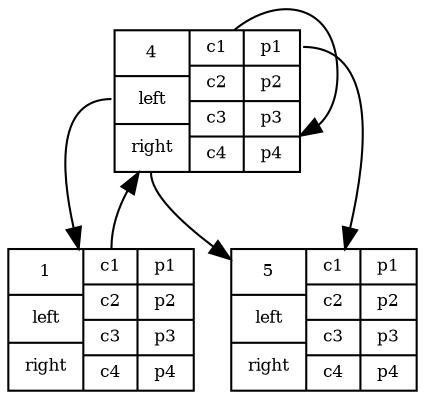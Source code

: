digraph G {
	node [shape=record,fontsize=8];
	n4 [shape=record,label="{<id>4|<l>left|<r>right}|{<c1>c1|c2|c3|c4}|{<p1>p1|p2|p3|p4}",pos="0,0!"];
	n1 [shape=record,label="{<id>1|<l>left|right}|{<c1>c1|c2|c3|c4}|{p1|p2|p3|p4}",pos="0,1!"];
	n5 [shape=record,label="{<id>5|left|right}|{c1|c2|c3|c4}|{p1|p2|p3|p4}",pos="0,2!"];
	
	n4:l -> n1;
	n4:r -> n5;

	n1:c1 -> n4;
	n4:c1 -> n4;
	n4:p1 -> n5;	

}
